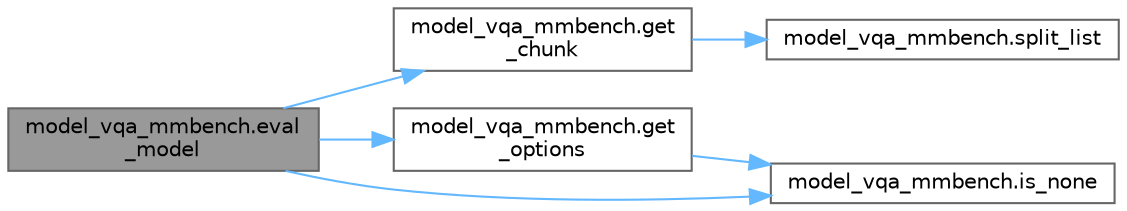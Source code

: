 digraph "model_vqa_mmbench.eval_model"
{
 // LATEX_PDF_SIZE
  bgcolor="transparent";
  edge [fontname=Helvetica,fontsize=10,labelfontname=Helvetica,labelfontsize=10];
  node [fontname=Helvetica,fontsize=10,shape=box,height=0.2,width=0.4];
  rankdir="LR";
  Node1 [id="Node000001",label="model_vqa_mmbench.eval\l_model",height=0.2,width=0.4,color="gray40", fillcolor="grey60", style="filled", fontcolor="black",tooltip=" "];
  Node1 -> Node2 [id="edge1_Node000001_Node000002",color="steelblue1",style="solid",tooltip=" "];
  Node2 [id="Node000002",label="model_vqa_mmbench.get\l_chunk",height=0.2,width=0.4,color="grey40", fillcolor="white", style="filled",URL="$namespacemodel__vqa__mmbench.html#a5795ed562555dfd1fff8f8963f2a7170",tooltip=" "];
  Node2 -> Node3 [id="edge2_Node000002_Node000003",color="steelblue1",style="solid",tooltip=" "];
  Node3 [id="Node000003",label="model_vqa_mmbench.split_list",height=0.2,width=0.4,color="grey40", fillcolor="white", style="filled",URL="$namespacemodel__vqa__mmbench.html#a2d9c37590c9ec11345ed85d6b315c0da",tooltip=" "];
  Node1 -> Node4 [id="edge3_Node000001_Node000004",color="steelblue1",style="solid",tooltip=" "];
  Node4 [id="Node000004",label="model_vqa_mmbench.get\l_options",height=0.2,width=0.4,color="grey40", fillcolor="white", style="filled",URL="$namespacemodel__vqa__mmbench.html#a225b80d022b85a96d2e88d7aa501e458",tooltip=" "];
  Node4 -> Node5 [id="edge4_Node000004_Node000005",color="steelblue1",style="solid",tooltip=" "];
  Node5 [id="Node000005",label="model_vqa_mmbench.is_none",height=0.2,width=0.4,color="grey40", fillcolor="white", style="filled",URL="$namespacemodel__vqa__mmbench.html#abe6f1d4843d9defc295017d8bfa08a53",tooltip=" "];
  Node1 -> Node5 [id="edge5_Node000001_Node000005",color="steelblue1",style="solid",tooltip=" "];
}
